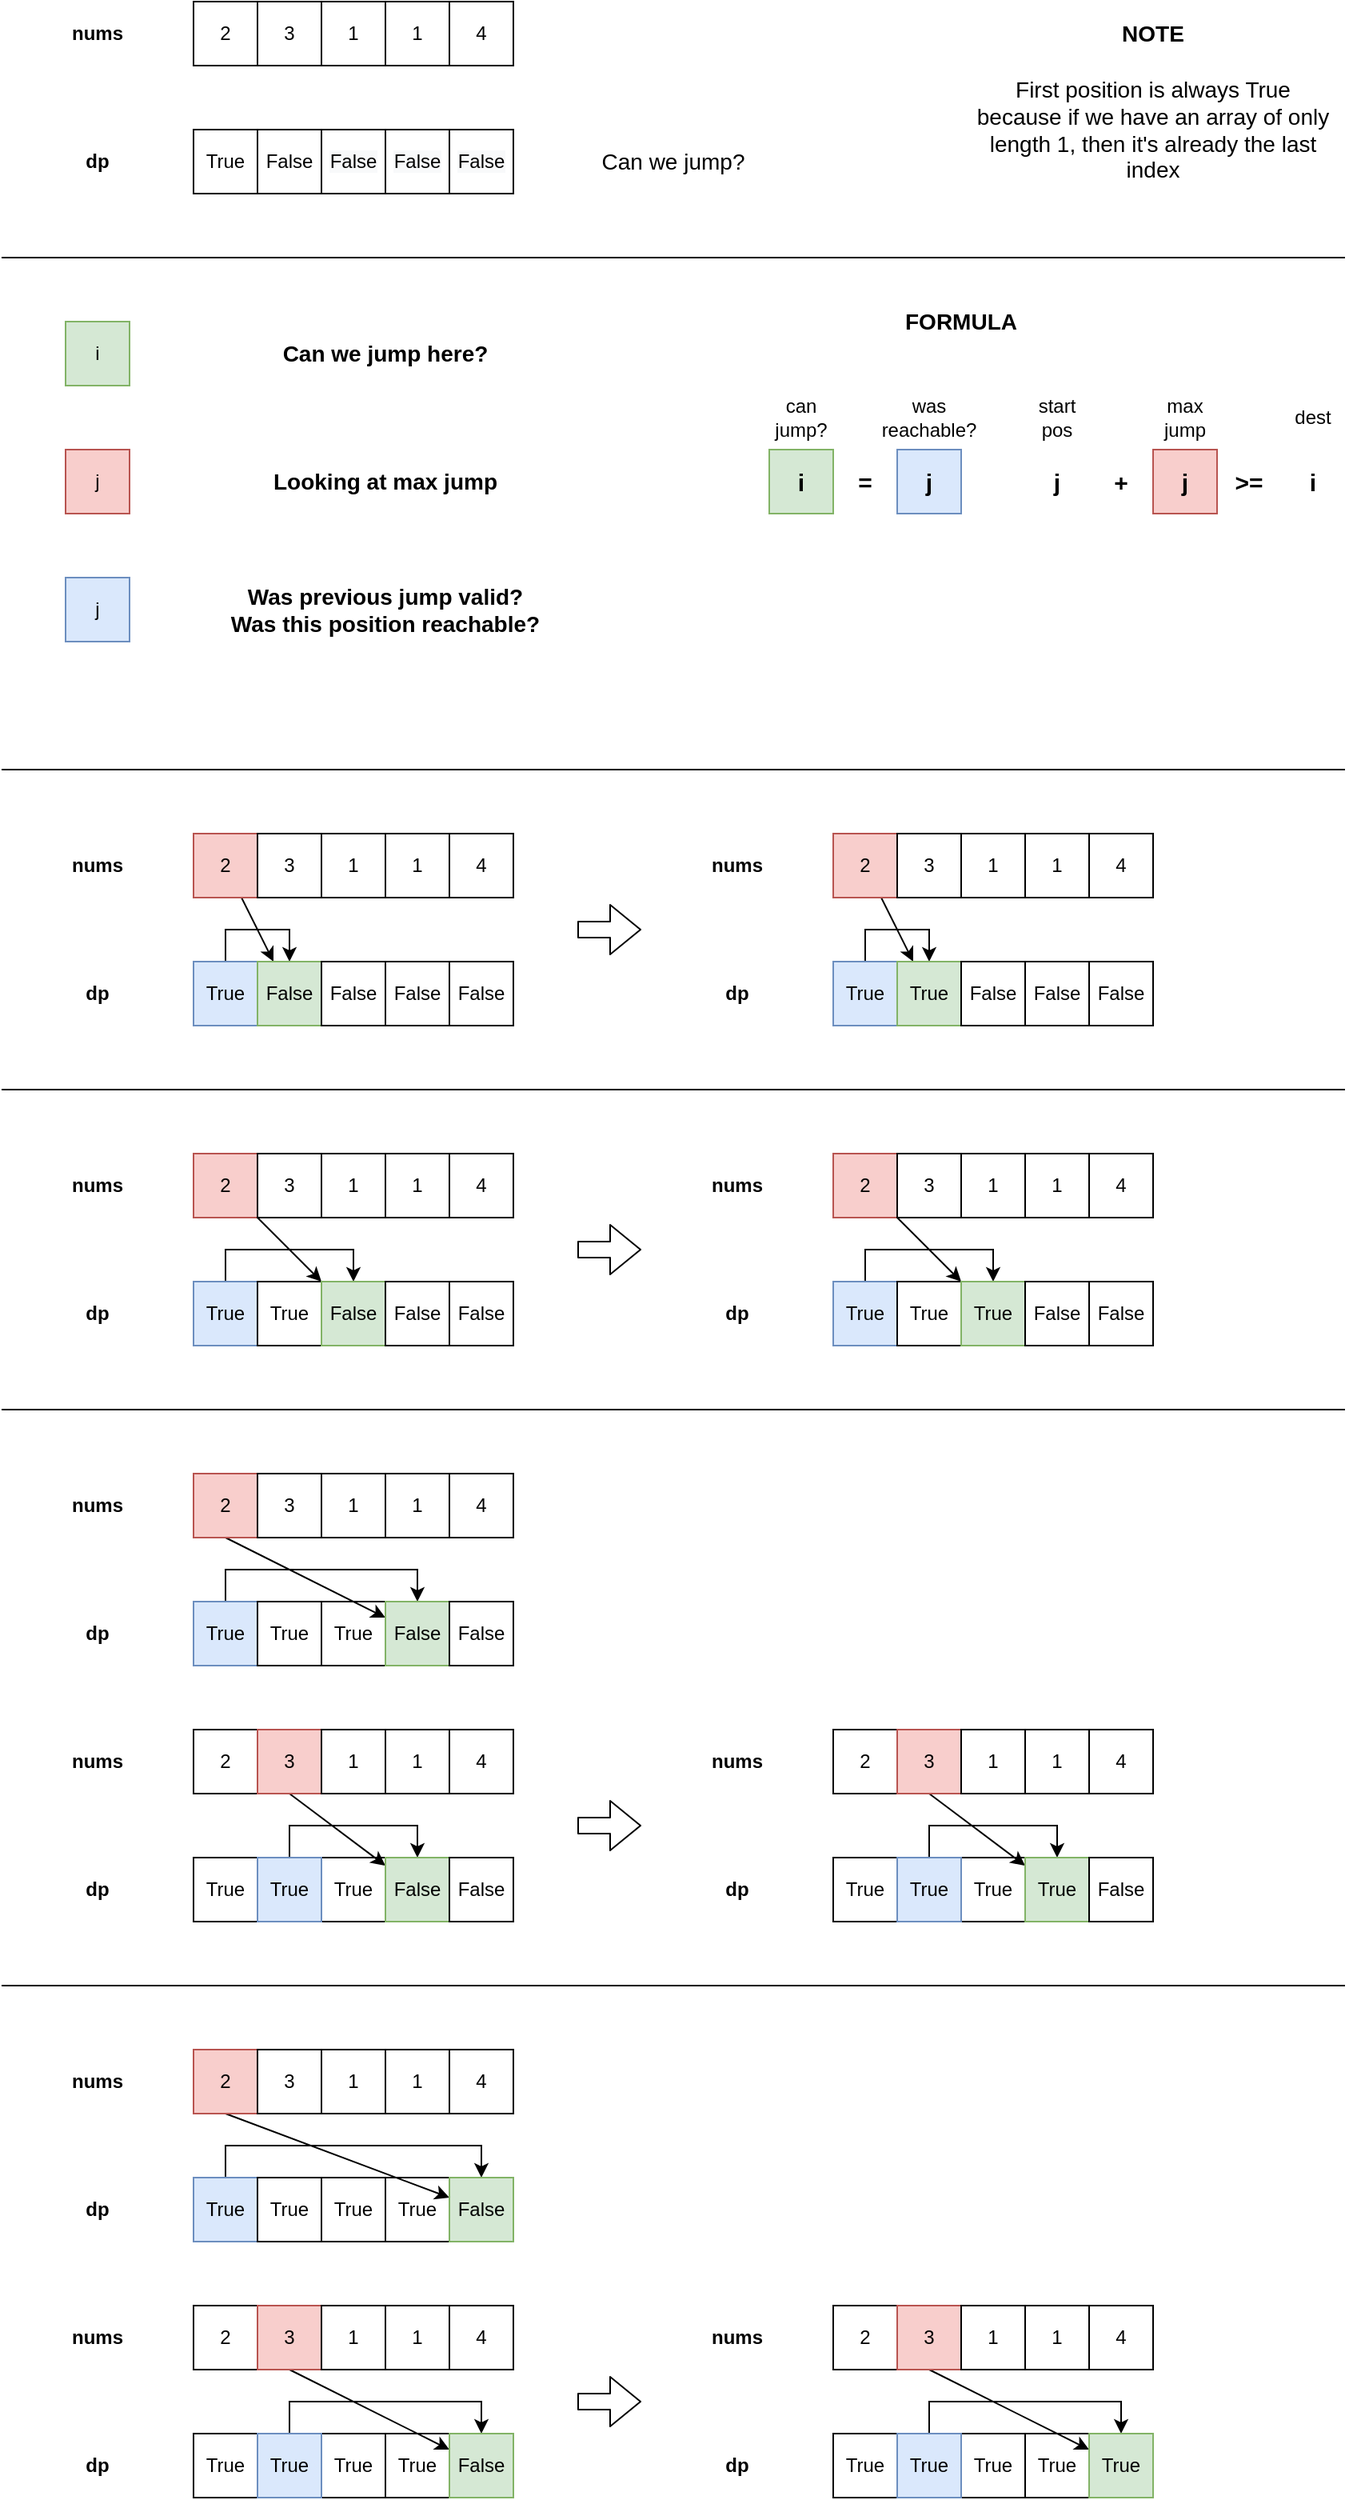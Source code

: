<mxfile version="15.3.0" type="device"><diagram id="KZQVEzHMO0jpDMkzLU8p" name="Page-1"><mxGraphModel dx="1422" dy="805" grid="1" gridSize="10" guides="1" tooltips="1" connect="1" arrows="1" fold="1" page="1" pageScale="1" pageWidth="850" pageHeight="1100" math="0" shadow="0"><root><mxCell id="0"/><mxCell id="1" parent="0"/><mxCell id="sEmjUcZrNXA3cpRAIByS-242" value="True" style="rounded=0;whiteSpace=wrap;html=1;" parent="1" vertex="1"><mxGeometry x="640" y="1560" width="40" height="40" as="geometry"/></mxCell><mxCell id="sEmjUcZrNXA3cpRAIByS-211" value="True" style="rounded=0;whiteSpace=wrap;html=1;" parent="1" vertex="1"><mxGeometry x="240" y="1400" width="40" height="40" as="geometry"/></mxCell><mxCell id="sEmjUcZrNXA3cpRAIByS-124" value="True" style="rounded=0;whiteSpace=wrap;html=1;" parent="1" vertex="1"><mxGeometry x="200" y="1040" width="40" height="40" as="geometry"/></mxCell><mxCell id="sEmjUcZrNXA3cpRAIByS-1" value="2" style="rounded=0;whiteSpace=wrap;html=1;" parent="1" vertex="1"><mxGeometry x="120" y="40" width="40" height="40" as="geometry"/></mxCell><mxCell id="sEmjUcZrNXA3cpRAIByS-2" value="3" style="rounded=0;whiteSpace=wrap;html=1;" parent="1" vertex="1"><mxGeometry x="160" y="40" width="40" height="40" as="geometry"/></mxCell><mxCell id="sEmjUcZrNXA3cpRAIByS-3" value="1" style="rounded=0;whiteSpace=wrap;html=1;" parent="1" vertex="1"><mxGeometry x="200" y="40" width="40" height="40" as="geometry"/></mxCell><mxCell id="sEmjUcZrNXA3cpRAIByS-4" value="1" style="rounded=0;whiteSpace=wrap;html=1;" parent="1" vertex="1"><mxGeometry x="240" y="40" width="40" height="40" as="geometry"/></mxCell><mxCell id="sEmjUcZrNXA3cpRAIByS-5" value="4" style="rounded=0;whiteSpace=wrap;html=1;" parent="1" vertex="1"><mxGeometry x="280" y="40" width="40" height="40" as="geometry"/></mxCell><mxCell id="sEmjUcZrNXA3cpRAIByS-6" value="True" style="rounded=0;whiteSpace=wrap;html=1;" parent="1" vertex="1"><mxGeometry x="120" y="120" width="40" height="40" as="geometry"/></mxCell><mxCell id="sEmjUcZrNXA3cpRAIByS-7" value="False" style="rounded=0;whiteSpace=wrap;html=1;" parent="1" vertex="1"><mxGeometry x="160" y="120" width="40" height="40" as="geometry"/></mxCell><mxCell id="sEmjUcZrNXA3cpRAIByS-8" value="&lt;span style=&quot;color: rgb(0, 0, 0); font-family: helvetica; font-size: 12px; font-style: normal; font-weight: 400; letter-spacing: normal; text-align: center; text-indent: 0px; text-transform: none; word-spacing: 0px; background-color: rgb(248, 249, 250); display: inline; float: none;&quot;&gt;False&lt;/span&gt;" style="rounded=0;whiteSpace=wrap;html=1;" parent="1" vertex="1"><mxGeometry x="200" y="120" width="40" height="40" as="geometry"/></mxCell><mxCell id="sEmjUcZrNXA3cpRAIByS-9" value="&lt;span style=&quot;color: rgb(0, 0, 0); font-family: helvetica; font-size: 12px; font-style: normal; font-weight: 400; letter-spacing: normal; text-align: center; text-indent: 0px; text-transform: none; word-spacing: 0px; background-color: rgb(248, 249, 250); display: inline; float: none;&quot;&gt;False&lt;/span&gt;" style="rounded=0;whiteSpace=wrap;html=1;" parent="1" vertex="1"><mxGeometry x="240" y="120" width="40" height="40" as="geometry"/></mxCell><mxCell id="sEmjUcZrNXA3cpRAIByS-10" value="&lt;span style=&quot;color: rgb(0, 0, 0); font-family: helvetica; font-size: 12px; font-style: normal; font-weight: 400; letter-spacing: normal; text-align: center; text-indent: 0px; text-transform: none; word-spacing: 0px; background-color: rgb(248, 249, 250); display: inline; float: none;&quot;&gt;False&lt;/span&gt;" style="rounded=0;whiteSpace=wrap;html=1;" parent="1" vertex="1"><mxGeometry x="280" y="120" width="40" height="40" as="geometry"/></mxCell><mxCell id="sEmjUcZrNXA3cpRAIByS-11" value="nums" style="text;html=1;strokeColor=none;fillColor=none;align=center;verticalAlign=middle;whiteSpace=wrap;rounded=0;fontStyle=1" parent="1" vertex="1"><mxGeometry x="40" y="40" width="40" height="40" as="geometry"/></mxCell><mxCell id="sEmjUcZrNXA3cpRAIByS-12" value="dp" style="text;html=1;strokeColor=none;fillColor=none;align=center;verticalAlign=middle;whiteSpace=wrap;rounded=0;fontStyle=1" parent="1" vertex="1"><mxGeometry x="40" y="120" width="40" height="40" as="geometry"/></mxCell><mxCell id="sEmjUcZrNXA3cpRAIByS-19" value="" style="endArrow=none;html=1;" parent="1" edge="1"><mxGeometry width="50" height="50" relative="1" as="geometry"><mxPoint y="200" as="sourcePoint"/><mxPoint x="840" y="200" as="targetPoint"/></mxGeometry></mxCell><mxCell id="sEmjUcZrNXA3cpRAIByS-142" style="rounded=0;orthogonalLoop=1;jettySize=auto;html=1;fontSize=15;" parent="1" source="sEmjUcZrNXA3cpRAIByS-20" target="sEmjUcZrNXA3cpRAIByS-26" edge="1"><mxGeometry relative="1" as="geometry"><mxPoint x="220" y="620" as="targetPoint"/></mxGeometry></mxCell><mxCell id="sEmjUcZrNXA3cpRAIByS-20" value="2" style="rounded=0;whiteSpace=wrap;html=1;fillColor=#f8cecc;strokeColor=#b85450;" parent="1" vertex="1"><mxGeometry x="120" y="560" width="40" height="40" as="geometry"/></mxCell><mxCell id="sEmjUcZrNXA3cpRAIByS-21" value="3" style="rounded=0;whiteSpace=wrap;html=1;" parent="1" vertex="1"><mxGeometry x="160" y="560" width="40" height="40" as="geometry"/></mxCell><mxCell id="sEmjUcZrNXA3cpRAIByS-22" value="1" style="rounded=0;whiteSpace=wrap;html=1;" parent="1" vertex="1"><mxGeometry x="200" y="560" width="40" height="40" as="geometry"/></mxCell><mxCell id="sEmjUcZrNXA3cpRAIByS-23" value="1" style="rounded=0;whiteSpace=wrap;html=1;" parent="1" vertex="1"><mxGeometry x="240" y="560" width="40" height="40" as="geometry"/></mxCell><mxCell id="sEmjUcZrNXA3cpRAIByS-24" value="4" style="rounded=0;whiteSpace=wrap;html=1;" parent="1" vertex="1"><mxGeometry x="280" y="560" width="40" height="40" as="geometry"/></mxCell><mxCell id="sEmjUcZrNXA3cpRAIByS-146" style="edgeStyle=orthogonalEdgeStyle;rounded=0;orthogonalLoop=1;jettySize=auto;html=1;fontSize=15;" parent="1" source="sEmjUcZrNXA3cpRAIByS-25" target="sEmjUcZrNXA3cpRAIByS-26" edge="1"><mxGeometry relative="1" as="geometry"/></mxCell><mxCell id="sEmjUcZrNXA3cpRAIByS-25" value="True" style="rounded=0;whiteSpace=wrap;html=1;fillColor=#dae8fc;strokeColor=#6c8ebf;" parent="1" vertex="1"><mxGeometry x="120" y="640" width="40" height="40" as="geometry"/></mxCell><mxCell id="sEmjUcZrNXA3cpRAIByS-26" value="False" style="rounded=0;whiteSpace=wrap;html=1;fillColor=#d5e8d4;strokeColor=#82b366;" parent="1" vertex="1"><mxGeometry x="160" y="640" width="40" height="40" as="geometry"/></mxCell><mxCell id="sEmjUcZrNXA3cpRAIByS-30" value="nums" style="text;html=1;strokeColor=none;fillColor=none;align=center;verticalAlign=middle;whiteSpace=wrap;rounded=0;fontStyle=1" parent="1" vertex="1"><mxGeometry x="40" y="560" width="40" height="40" as="geometry"/></mxCell><mxCell id="sEmjUcZrNXA3cpRAIByS-31" value="dp" style="text;html=1;strokeColor=none;fillColor=none;align=center;verticalAlign=middle;whiteSpace=wrap;rounded=0;fontStyle=1" parent="1" vertex="1"><mxGeometry x="40" y="640" width="40" height="40" as="geometry"/></mxCell><mxCell id="sEmjUcZrNXA3cpRAIByS-32" value="i" style="rounded=0;whiteSpace=wrap;html=1;fillColor=#d5e8d4;strokeColor=#82b366;" parent="1" vertex="1"><mxGeometry x="40" y="240" width="40" height="40" as="geometry"/></mxCell><mxCell id="sEmjUcZrNXA3cpRAIByS-33" value="j" style="rounded=0;whiteSpace=wrap;html=1;fillColor=#f8cecc;strokeColor=#b85450;" parent="1" vertex="1"><mxGeometry x="40" y="320" width="40" height="40" as="geometry"/></mxCell><mxCell id="sEmjUcZrNXA3cpRAIByS-34" value="Can we jump here?" style="text;html=1;strokeColor=none;fillColor=none;align=center;verticalAlign=middle;whiteSpace=wrap;rounded=0;fontSize=14;fontStyle=1" parent="1" vertex="1"><mxGeometry x="120" y="240" width="240" height="40" as="geometry"/></mxCell><mxCell id="sEmjUcZrNXA3cpRAIByS-35" value="Looking at max jump" style="text;html=1;strokeColor=none;fillColor=none;align=center;verticalAlign=middle;whiteSpace=wrap;rounded=0;fontSize=14;fontStyle=1" parent="1" vertex="1"><mxGeometry x="120" y="320" width="240" height="40" as="geometry"/></mxCell><mxCell id="sEmjUcZrNXA3cpRAIByS-36" value="" style="endArrow=none;html=1;" parent="1" edge="1"><mxGeometry width="50" height="50" relative="1" as="geometry"><mxPoint y="520" as="sourcePoint"/><mxPoint x="840" y="520" as="targetPoint"/></mxGeometry></mxCell><mxCell id="sEmjUcZrNXA3cpRAIByS-38" value="NOTE" style="text;html=1;strokeColor=none;fillColor=none;align=center;verticalAlign=middle;whiteSpace=wrap;rounded=0;fontSize=14;fontStyle=1" parent="1" vertex="1"><mxGeometry x="600" y="40" width="240" height="40" as="geometry"/></mxCell><mxCell id="sEmjUcZrNXA3cpRAIByS-39" value="First position is always True&lt;br&gt;because if we have an array of only length 1, then it's already the last index" style="text;html=1;strokeColor=none;fillColor=none;align=center;verticalAlign=top;whiteSpace=wrap;rounded=0;fontSize=14;fontStyle=0" parent="1" vertex="1"><mxGeometry x="600" y="80" width="240" height="80" as="geometry"/></mxCell><mxCell id="sEmjUcZrNXA3cpRAIByS-40" value="Can we jump?" style="text;html=1;strokeColor=none;fillColor=none;align=center;verticalAlign=middle;whiteSpace=wrap;rounded=0;fontSize=14;" parent="1" vertex="1"><mxGeometry x="360" y="120" width="120" height="40" as="geometry"/></mxCell><mxCell id="sEmjUcZrNXA3cpRAIByS-41" value="FORMULA" style="text;html=1;strokeColor=none;fillColor=none;align=center;verticalAlign=middle;whiteSpace=wrap;rounded=0;fontSize=14;fontStyle=1" parent="1" vertex="1"><mxGeometry x="480" y="220" width="240" height="40" as="geometry"/></mxCell><mxCell id="sEmjUcZrNXA3cpRAIByS-42" value="i" style="rounded=0;whiteSpace=wrap;html=1;fillColor=#d5e8d4;strokeColor=#82b366;fontSize=15;fontStyle=1" parent="1" vertex="1"><mxGeometry x="480" y="320" width="40" height="40" as="geometry"/></mxCell><mxCell id="sEmjUcZrNXA3cpRAIByS-43" value="=" style="text;html=1;strokeColor=none;fillColor=none;align=center;verticalAlign=middle;whiteSpace=wrap;rounded=0;fontStyle=1;fontSize=15;" parent="1" vertex="1"><mxGeometry x="520" y="320" width="40" height="40" as="geometry"/></mxCell><mxCell id="sEmjUcZrNXA3cpRAIByS-44" value="start&lt;br&gt;pos" style="text;html=1;strokeColor=none;fillColor=none;align=center;verticalAlign=middle;whiteSpace=wrap;rounded=0;fontStyle=0" parent="1" vertex="1"><mxGeometry x="640" y="280" width="40" height="40" as="geometry"/></mxCell><mxCell id="sEmjUcZrNXA3cpRAIByS-45" value="j" style="rounded=0;whiteSpace=wrap;html=1;fillColor=#f8cecc;strokeColor=#b85450;fontSize=15;fontStyle=1" parent="1" vertex="1"><mxGeometry x="720" y="320" width="40" height="40" as="geometry"/></mxCell><mxCell id="sEmjUcZrNXA3cpRAIByS-46" value="j" style="text;html=1;strokeColor=none;fillColor=none;align=center;verticalAlign=middle;whiteSpace=wrap;rounded=0;fontStyle=1;fontSize=15;" parent="1" vertex="1"><mxGeometry x="640" y="320" width="40" height="40" as="geometry"/></mxCell><mxCell id="sEmjUcZrNXA3cpRAIByS-47" value="+" style="text;html=1;strokeColor=none;fillColor=none;align=center;verticalAlign=middle;whiteSpace=wrap;rounded=0;fontStyle=1;fontSize=15;" parent="1" vertex="1"><mxGeometry x="680" y="320" width="40" height="40" as="geometry"/></mxCell><mxCell id="sEmjUcZrNXA3cpRAIByS-48" value="&amp;gt;=" style="text;html=1;strokeColor=none;fillColor=none;align=center;verticalAlign=middle;whiteSpace=wrap;rounded=0;fontStyle=1;fontSize=15;" parent="1" vertex="1"><mxGeometry x="760" y="320" width="40" height="40" as="geometry"/></mxCell><mxCell id="sEmjUcZrNXA3cpRAIByS-49" value="i" style="text;html=1;strokeColor=none;fillColor=none;align=center;verticalAlign=middle;whiteSpace=wrap;rounded=0;fontStyle=1;fontSize=15;" parent="1" vertex="1"><mxGeometry x="800" y="320" width="40" height="40" as="geometry"/></mxCell><mxCell id="sEmjUcZrNXA3cpRAIByS-50" value="max&lt;br&gt;jump" style="text;html=1;strokeColor=none;fillColor=none;align=center;verticalAlign=middle;whiteSpace=wrap;rounded=0;fontStyle=0" parent="1" vertex="1"><mxGeometry x="720" y="280" width="40" height="40" as="geometry"/></mxCell><mxCell id="sEmjUcZrNXA3cpRAIByS-51" value="dest" style="text;html=1;strokeColor=none;fillColor=none;align=center;verticalAlign=middle;whiteSpace=wrap;rounded=0;fontStyle=0" parent="1" vertex="1"><mxGeometry x="800" y="280" width="40" height="40" as="geometry"/></mxCell><mxCell id="sEmjUcZrNXA3cpRAIByS-52" value="can&lt;br&gt;jump?" style="text;html=1;strokeColor=none;fillColor=none;align=center;verticalAlign=middle;whiteSpace=wrap;rounded=0;fontStyle=0" parent="1" vertex="1"><mxGeometry x="480" y="280" width="40" height="40" as="geometry"/></mxCell><mxCell id="sEmjUcZrNXA3cpRAIByS-143" style="edgeStyle=none;rounded=0;orthogonalLoop=1;jettySize=auto;html=1;fontSize=15;" parent="1" source="sEmjUcZrNXA3cpRAIByS-53" target="sEmjUcZrNXA3cpRAIByS-59" edge="1"><mxGeometry relative="1" as="geometry"/></mxCell><mxCell id="sEmjUcZrNXA3cpRAIByS-53" value="2" style="rounded=0;whiteSpace=wrap;html=1;fillColor=#f8cecc;strokeColor=#b85450;" parent="1" vertex="1"><mxGeometry x="520" y="560" width="40" height="40" as="geometry"/></mxCell><mxCell id="sEmjUcZrNXA3cpRAIByS-54" value="3" style="rounded=0;whiteSpace=wrap;html=1;" parent="1" vertex="1"><mxGeometry x="560" y="560" width="40" height="40" as="geometry"/></mxCell><mxCell id="sEmjUcZrNXA3cpRAIByS-55" value="1" style="rounded=0;whiteSpace=wrap;html=1;" parent="1" vertex="1"><mxGeometry x="600" y="560" width="40" height="40" as="geometry"/></mxCell><mxCell id="sEmjUcZrNXA3cpRAIByS-56" value="1" style="rounded=0;whiteSpace=wrap;html=1;" parent="1" vertex="1"><mxGeometry x="640" y="560" width="40" height="40" as="geometry"/></mxCell><mxCell id="sEmjUcZrNXA3cpRAIByS-57" value="4" style="rounded=0;whiteSpace=wrap;html=1;" parent="1" vertex="1"><mxGeometry x="680" y="560" width="40" height="40" as="geometry"/></mxCell><mxCell id="sEmjUcZrNXA3cpRAIByS-147" style="edgeStyle=orthogonalEdgeStyle;rounded=0;orthogonalLoop=1;jettySize=auto;html=1;fontSize=15;" parent="1" source="sEmjUcZrNXA3cpRAIByS-58" target="sEmjUcZrNXA3cpRAIByS-59" edge="1"><mxGeometry relative="1" as="geometry"/></mxCell><mxCell id="sEmjUcZrNXA3cpRAIByS-58" value="True" style="rounded=0;whiteSpace=wrap;html=1;fillColor=#dae8fc;strokeColor=#6c8ebf;" parent="1" vertex="1"><mxGeometry x="520" y="640" width="40" height="40" as="geometry"/></mxCell><mxCell id="sEmjUcZrNXA3cpRAIByS-59" value="True" style="rounded=0;whiteSpace=wrap;html=1;fillColor=#d5e8d4;strokeColor=#82b366;" parent="1" vertex="1"><mxGeometry x="560" y="640" width="40" height="40" as="geometry"/></mxCell><mxCell id="sEmjUcZrNXA3cpRAIByS-63" value="nums" style="text;html=1;strokeColor=none;fillColor=none;align=center;verticalAlign=middle;whiteSpace=wrap;rounded=0;fontStyle=1" parent="1" vertex="1"><mxGeometry x="440" y="560" width="40" height="40" as="geometry"/></mxCell><mxCell id="sEmjUcZrNXA3cpRAIByS-64" value="dp" style="text;html=1;strokeColor=none;fillColor=none;align=center;verticalAlign=middle;whiteSpace=wrap;rounded=0;fontStyle=1" parent="1" vertex="1"><mxGeometry x="440" y="640" width="40" height="40" as="geometry"/></mxCell><mxCell id="sEmjUcZrNXA3cpRAIByS-65" value="" style="shape=flexArrow;endArrow=classic;html=1;fontSize=15;" parent="1" edge="1"><mxGeometry width="50" height="50" relative="1" as="geometry"><mxPoint x="360" y="620" as="sourcePoint"/><mxPoint x="400" y="620" as="targetPoint"/></mxGeometry></mxCell><mxCell id="sEmjUcZrNXA3cpRAIByS-144" style="edgeStyle=none;rounded=0;orthogonalLoop=1;jettySize=auto;html=1;fontSize=15;" parent="1" source="sEmjUcZrNXA3cpRAIByS-66" target="sEmjUcZrNXA3cpRAIByS-79" edge="1"><mxGeometry relative="1" as="geometry"/></mxCell><mxCell id="sEmjUcZrNXA3cpRAIByS-66" value="2" style="rounded=0;whiteSpace=wrap;html=1;fillColor=#f8cecc;strokeColor=#b85450;" parent="1" vertex="1"><mxGeometry x="120" y="760" width="40" height="40" as="geometry"/></mxCell><mxCell id="sEmjUcZrNXA3cpRAIByS-67" value="3" style="rounded=0;whiteSpace=wrap;html=1;" parent="1" vertex="1"><mxGeometry x="160" y="760" width="40" height="40" as="geometry"/></mxCell><mxCell id="sEmjUcZrNXA3cpRAIByS-68" value="1" style="rounded=0;whiteSpace=wrap;html=1;" parent="1" vertex="1"><mxGeometry x="200" y="760" width="40" height="40" as="geometry"/></mxCell><mxCell id="sEmjUcZrNXA3cpRAIByS-69" value="1" style="rounded=0;whiteSpace=wrap;html=1;" parent="1" vertex="1"><mxGeometry x="240" y="760" width="40" height="40" as="geometry"/></mxCell><mxCell id="sEmjUcZrNXA3cpRAIByS-70" value="4" style="rounded=0;whiteSpace=wrap;html=1;" parent="1" vertex="1"><mxGeometry x="280" y="760" width="40" height="40" as="geometry"/></mxCell><mxCell id="sEmjUcZrNXA3cpRAIByS-148" style="edgeStyle=orthogonalEdgeStyle;rounded=0;orthogonalLoop=1;jettySize=auto;html=1;fontSize=15;" parent="1" source="sEmjUcZrNXA3cpRAIByS-71" target="sEmjUcZrNXA3cpRAIByS-79" edge="1"><mxGeometry relative="1" as="geometry"><Array as="points"><mxPoint x="140" y="820"/><mxPoint x="220" y="820"/></Array></mxGeometry></mxCell><mxCell id="sEmjUcZrNXA3cpRAIByS-71" value="True" style="rounded=0;whiteSpace=wrap;html=1;fillColor=#dae8fc;strokeColor=#6c8ebf;" parent="1" vertex="1"><mxGeometry x="120" y="840" width="40" height="40" as="geometry"/></mxCell><mxCell id="sEmjUcZrNXA3cpRAIByS-72" value="True" style="rounded=0;whiteSpace=wrap;html=1;" parent="1" vertex="1"><mxGeometry x="160" y="840" width="40" height="40" as="geometry"/></mxCell><mxCell id="sEmjUcZrNXA3cpRAIByS-76" value="nums" style="text;html=1;strokeColor=none;fillColor=none;align=center;verticalAlign=middle;whiteSpace=wrap;rounded=0;fontStyle=1" parent="1" vertex="1"><mxGeometry x="40" y="760" width="40" height="40" as="geometry"/></mxCell><mxCell id="sEmjUcZrNXA3cpRAIByS-77" value="dp" style="text;html=1;strokeColor=none;fillColor=none;align=center;verticalAlign=middle;whiteSpace=wrap;rounded=0;fontStyle=1" parent="1" vertex="1"><mxGeometry x="40" y="840" width="40" height="40" as="geometry"/></mxCell><mxCell id="sEmjUcZrNXA3cpRAIByS-79" value="False" style="rounded=0;whiteSpace=wrap;html=1;fillColor=#d5e8d4;strokeColor=#82b366;" parent="1" vertex="1"><mxGeometry x="200" y="840" width="40" height="40" as="geometry"/></mxCell><mxCell id="sEmjUcZrNXA3cpRAIByS-80" value="False" style="rounded=0;whiteSpace=wrap;html=1;" parent="1" vertex="1"><mxGeometry x="240" y="840" width="40" height="40" as="geometry"/></mxCell><mxCell id="sEmjUcZrNXA3cpRAIByS-81" value="False" style="rounded=0;whiteSpace=wrap;html=1;" parent="1" vertex="1"><mxGeometry x="280" y="840" width="40" height="40" as="geometry"/></mxCell><mxCell id="sEmjUcZrNXA3cpRAIByS-82" value="False" style="rounded=0;whiteSpace=wrap;html=1;" parent="1" vertex="1"><mxGeometry x="600" y="640" width="40" height="40" as="geometry"/></mxCell><mxCell id="sEmjUcZrNXA3cpRAIByS-83" value="False" style="rounded=0;whiteSpace=wrap;html=1;" parent="1" vertex="1"><mxGeometry x="640" y="640" width="40" height="40" as="geometry"/></mxCell><mxCell id="sEmjUcZrNXA3cpRAIByS-84" value="False" style="rounded=0;whiteSpace=wrap;html=1;" parent="1" vertex="1"><mxGeometry x="680" y="640" width="40" height="40" as="geometry"/></mxCell><mxCell id="sEmjUcZrNXA3cpRAIByS-85" value="False" style="rounded=0;whiteSpace=wrap;html=1;" parent="1" vertex="1"><mxGeometry x="200" y="640" width="40" height="40" as="geometry"/></mxCell><mxCell id="sEmjUcZrNXA3cpRAIByS-86" value="False" style="rounded=0;whiteSpace=wrap;html=1;" parent="1" vertex="1"><mxGeometry x="240" y="640" width="40" height="40" as="geometry"/></mxCell><mxCell id="sEmjUcZrNXA3cpRAIByS-87" value="False" style="rounded=0;whiteSpace=wrap;html=1;" parent="1" vertex="1"><mxGeometry x="280" y="640" width="40" height="40" as="geometry"/></mxCell><mxCell id="sEmjUcZrNXA3cpRAIByS-88" value="j" style="rounded=0;whiteSpace=wrap;html=1;fillColor=#dae8fc;strokeColor=#6c8ebf;" parent="1" vertex="1"><mxGeometry x="40" y="400" width="40" height="40" as="geometry"/></mxCell><mxCell id="sEmjUcZrNXA3cpRAIByS-89" value="Was previous jump valid?&lt;br&gt;Was this position reachable?" style="text;html=1;strokeColor=none;fillColor=none;align=center;verticalAlign=middle;whiteSpace=wrap;rounded=0;fontSize=14;fontStyle=1" parent="1" vertex="1"><mxGeometry x="120" y="400" width="240" height="40" as="geometry"/></mxCell><mxCell id="sEmjUcZrNXA3cpRAIByS-99" value="j" style="rounded=0;whiteSpace=wrap;html=1;fillColor=#dae8fc;strokeColor=#6c8ebf;fontStyle=1;fontSize=15;" parent="1" vertex="1"><mxGeometry x="560" y="320" width="40" height="40" as="geometry"/></mxCell><mxCell id="sEmjUcZrNXA3cpRAIByS-100" value="" style="shape=flexArrow;endArrow=classic;html=1;fontSize=15;" parent="1" edge="1"><mxGeometry width="50" height="50" relative="1" as="geometry"><mxPoint x="360" y="820" as="sourcePoint"/><mxPoint x="400" y="820" as="targetPoint"/></mxGeometry></mxCell><mxCell id="sEmjUcZrNXA3cpRAIByS-145" style="edgeStyle=none;rounded=0;orthogonalLoop=1;jettySize=auto;html=1;fontSize=15;" parent="1" source="sEmjUcZrNXA3cpRAIByS-101" target="sEmjUcZrNXA3cpRAIByS-110" edge="1"><mxGeometry relative="1" as="geometry"/></mxCell><mxCell id="sEmjUcZrNXA3cpRAIByS-101" value="2" style="rounded=0;whiteSpace=wrap;html=1;fillColor=#f8cecc;strokeColor=#b85450;" parent="1" vertex="1"><mxGeometry x="520" y="760" width="40" height="40" as="geometry"/></mxCell><mxCell id="sEmjUcZrNXA3cpRAIByS-102" value="3" style="rounded=0;whiteSpace=wrap;html=1;" parent="1" vertex="1"><mxGeometry x="560" y="760" width="40" height="40" as="geometry"/></mxCell><mxCell id="sEmjUcZrNXA3cpRAIByS-103" value="1" style="rounded=0;whiteSpace=wrap;html=1;" parent="1" vertex="1"><mxGeometry x="600" y="760" width="40" height="40" as="geometry"/></mxCell><mxCell id="sEmjUcZrNXA3cpRAIByS-104" value="1" style="rounded=0;whiteSpace=wrap;html=1;" parent="1" vertex="1"><mxGeometry x="640" y="760" width="40" height="40" as="geometry"/></mxCell><mxCell id="sEmjUcZrNXA3cpRAIByS-105" value="4" style="rounded=0;whiteSpace=wrap;html=1;" parent="1" vertex="1"><mxGeometry x="680" y="760" width="40" height="40" as="geometry"/></mxCell><mxCell id="sEmjUcZrNXA3cpRAIByS-149" style="edgeStyle=orthogonalEdgeStyle;rounded=0;orthogonalLoop=1;jettySize=auto;html=1;fontSize=15;" parent="1" source="sEmjUcZrNXA3cpRAIByS-106" target="sEmjUcZrNXA3cpRAIByS-110" edge="1"><mxGeometry relative="1" as="geometry"><Array as="points"><mxPoint x="540" y="820"/><mxPoint x="620" y="820"/></Array></mxGeometry></mxCell><mxCell id="sEmjUcZrNXA3cpRAIByS-106" value="True" style="rounded=0;whiteSpace=wrap;html=1;fillColor=#dae8fc;strokeColor=#6c8ebf;" parent="1" vertex="1"><mxGeometry x="520" y="840" width="40" height="40" as="geometry"/></mxCell><mxCell id="sEmjUcZrNXA3cpRAIByS-107" value="True" style="rounded=0;whiteSpace=wrap;html=1;" parent="1" vertex="1"><mxGeometry x="560" y="840" width="40" height="40" as="geometry"/></mxCell><mxCell id="sEmjUcZrNXA3cpRAIByS-108" value="nums" style="text;html=1;strokeColor=none;fillColor=none;align=center;verticalAlign=middle;whiteSpace=wrap;rounded=0;fontStyle=1" parent="1" vertex="1"><mxGeometry x="440" y="760" width="40" height="40" as="geometry"/></mxCell><mxCell id="sEmjUcZrNXA3cpRAIByS-109" value="dp" style="text;html=1;strokeColor=none;fillColor=none;align=center;verticalAlign=middle;whiteSpace=wrap;rounded=0;fontStyle=1" parent="1" vertex="1"><mxGeometry x="440" y="840" width="40" height="40" as="geometry"/></mxCell><mxCell id="sEmjUcZrNXA3cpRAIByS-110" value="True" style="rounded=0;whiteSpace=wrap;html=1;fillColor=#d5e8d4;strokeColor=#82b366;" parent="1" vertex="1"><mxGeometry x="600" y="840" width="40" height="40" as="geometry"/></mxCell><mxCell id="sEmjUcZrNXA3cpRAIByS-111" value="False" style="rounded=0;whiteSpace=wrap;html=1;" parent="1" vertex="1"><mxGeometry x="640" y="840" width="40" height="40" as="geometry"/></mxCell><mxCell id="sEmjUcZrNXA3cpRAIByS-112" value="False" style="rounded=0;whiteSpace=wrap;html=1;" parent="1" vertex="1"><mxGeometry x="680" y="840" width="40" height="40" as="geometry"/></mxCell><mxCell id="sEmjUcZrNXA3cpRAIByS-114" value="" style="endArrow=none;html=1;" parent="1" edge="1"><mxGeometry width="50" height="50" relative="1" as="geometry"><mxPoint y="720" as="sourcePoint"/><mxPoint x="840" y="720" as="targetPoint"/></mxGeometry></mxCell><mxCell id="sEmjUcZrNXA3cpRAIByS-152" style="rounded=0;orthogonalLoop=1;jettySize=auto;html=1;fontSize=15;exitX=0.5;exitY=1;exitDx=0;exitDy=0;" parent="1" source="sEmjUcZrNXA3cpRAIByS-115" target="sEmjUcZrNXA3cpRAIByS-125" edge="1"><mxGeometry relative="1" as="geometry"/></mxCell><mxCell id="sEmjUcZrNXA3cpRAIByS-115" value="2" style="rounded=0;whiteSpace=wrap;html=1;fillColor=#f8cecc;strokeColor=#b85450;" parent="1" vertex="1"><mxGeometry x="120" y="960" width="40" height="40" as="geometry"/></mxCell><mxCell id="sEmjUcZrNXA3cpRAIByS-116" value="3" style="rounded=0;whiteSpace=wrap;html=1;" parent="1" vertex="1"><mxGeometry x="160" y="960" width="40" height="40" as="geometry"/></mxCell><mxCell id="sEmjUcZrNXA3cpRAIByS-117" value="1" style="rounded=0;whiteSpace=wrap;html=1;" parent="1" vertex="1"><mxGeometry x="200" y="960" width="40" height="40" as="geometry"/></mxCell><mxCell id="sEmjUcZrNXA3cpRAIByS-118" value="1" style="rounded=0;whiteSpace=wrap;html=1;" parent="1" vertex="1"><mxGeometry x="240" y="960" width="40" height="40" as="geometry"/></mxCell><mxCell id="sEmjUcZrNXA3cpRAIByS-119" value="4" style="rounded=0;whiteSpace=wrap;html=1;" parent="1" vertex="1"><mxGeometry x="280" y="960" width="40" height="40" as="geometry"/></mxCell><mxCell id="sEmjUcZrNXA3cpRAIByS-151" style="edgeStyle=orthogonalEdgeStyle;rounded=0;orthogonalLoop=1;jettySize=auto;html=1;fontSize=15;" parent="1" source="sEmjUcZrNXA3cpRAIByS-120" target="sEmjUcZrNXA3cpRAIByS-125" edge="1"><mxGeometry relative="1" as="geometry"><Array as="points"><mxPoint x="140" y="1020"/><mxPoint x="260" y="1020"/></Array></mxGeometry></mxCell><mxCell id="sEmjUcZrNXA3cpRAIByS-120" value="True" style="rounded=0;whiteSpace=wrap;html=1;fillColor=#dae8fc;strokeColor=#6c8ebf;" parent="1" vertex="1"><mxGeometry x="120" y="1040" width="40" height="40" as="geometry"/></mxCell><mxCell id="sEmjUcZrNXA3cpRAIByS-121" value="True" style="rounded=0;whiteSpace=wrap;html=1;" parent="1" vertex="1"><mxGeometry x="160" y="1040" width="40" height="40" as="geometry"/></mxCell><mxCell id="sEmjUcZrNXA3cpRAIByS-122" value="nums" style="text;html=1;strokeColor=none;fillColor=none;align=center;verticalAlign=middle;whiteSpace=wrap;rounded=0;fontStyle=1" parent="1" vertex="1"><mxGeometry x="40" y="960" width="40" height="40" as="geometry"/></mxCell><mxCell id="sEmjUcZrNXA3cpRAIByS-123" value="dp" style="text;html=1;strokeColor=none;fillColor=none;align=center;verticalAlign=middle;whiteSpace=wrap;rounded=0;fontStyle=1" parent="1" vertex="1"><mxGeometry x="40" y="1040" width="40" height="40" as="geometry"/></mxCell><mxCell id="sEmjUcZrNXA3cpRAIByS-125" value="False" style="rounded=0;whiteSpace=wrap;html=1;fillColor=#d5e8d4;strokeColor=#82b366;" parent="1" vertex="1"><mxGeometry x="240" y="1040" width="40" height="40" as="geometry"/></mxCell><mxCell id="sEmjUcZrNXA3cpRAIByS-126" value="False" style="rounded=0;whiteSpace=wrap;html=1;" parent="1" vertex="1"><mxGeometry x="280" y="1040" width="40" height="40" as="geometry"/></mxCell><mxCell id="sEmjUcZrNXA3cpRAIByS-140" value="" style="endArrow=none;html=1;" parent="1" edge="1"><mxGeometry width="50" height="50" relative="1" as="geometry"><mxPoint y="920" as="sourcePoint"/><mxPoint x="840" y="920" as="targetPoint"/></mxGeometry></mxCell><mxCell id="sEmjUcZrNXA3cpRAIByS-153" value="True" style="rounded=0;whiteSpace=wrap;html=1;" parent="1" vertex="1"><mxGeometry x="200" y="1200" width="40" height="40" as="geometry"/></mxCell><mxCell id="sEmjUcZrNXA3cpRAIByS-154" style="rounded=0;orthogonalLoop=1;jettySize=auto;html=1;fontSize=15;exitX=0.5;exitY=1;exitDx=0;exitDy=0;" parent="1" source="sEmjUcZrNXA3cpRAIByS-156" target="sEmjUcZrNXA3cpRAIByS-165" edge="1"><mxGeometry relative="1" as="geometry"/></mxCell><mxCell id="sEmjUcZrNXA3cpRAIByS-155" value="2" style="rounded=0;whiteSpace=wrap;html=1;" parent="1" vertex="1"><mxGeometry x="120" y="1120" width="40" height="40" as="geometry"/></mxCell><mxCell id="sEmjUcZrNXA3cpRAIByS-156" value="3" style="rounded=0;whiteSpace=wrap;html=1;fillColor=#f8cecc;strokeColor=#b85450;" parent="1" vertex="1"><mxGeometry x="160" y="1120" width="40" height="40" as="geometry"/></mxCell><mxCell id="sEmjUcZrNXA3cpRAIByS-157" value="1" style="rounded=0;whiteSpace=wrap;html=1;" parent="1" vertex="1"><mxGeometry x="200" y="1120" width="40" height="40" as="geometry"/></mxCell><mxCell id="sEmjUcZrNXA3cpRAIByS-158" value="1" style="rounded=0;whiteSpace=wrap;html=1;" parent="1" vertex="1"><mxGeometry x="240" y="1120" width="40" height="40" as="geometry"/></mxCell><mxCell id="sEmjUcZrNXA3cpRAIByS-159" value="4" style="rounded=0;whiteSpace=wrap;html=1;" parent="1" vertex="1"><mxGeometry x="280" y="1120" width="40" height="40" as="geometry"/></mxCell><mxCell id="sEmjUcZrNXA3cpRAIByS-161" value="True" style="rounded=0;whiteSpace=wrap;html=1;" parent="1" vertex="1"><mxGeometry x="120" y="1200" width="40" height="40" as="geometry"/></mxCell><mxCell id="sEmjUcZrNXA3cpRAIByS-181" style="edgeStyle=orthogonalEdgeStyle;rounded=0;orthogonalLoop=1;jettySize=auto;html=1;fontSize=15;" parent="1" source="sEmjUcZrNXA3cpRAIByS-162" target="sEmjUcZrNXA3cpRAIByS-165" edge="1"><mxGeometry relative="1" as="geometry"><Array as="points"><mxPoint x="180" y="1180"/><mxPoint x="260" y="1180"/></Array></mxGeometry></mxCell><mxCell id="sEmjUcZrNXA3cpRAIByS-162" value="True" style="rounded=0;whiteSpace=wrap;html=1;fillColor=#dae8fc;strokeColor=#6c8ebf;" parent="1" vertex="1"><mxGeometry x="160" y="1200" width="40" height="40" as="geometry"/></mxCell><mxCell id="sEmjUcZrNXA3cpRAIByS-163" value="nums" style="text;html=1;strokeColor=none;fillColor=none;align=center;verticalAlign=middle;whiteSpace=wrap;rounded=0;fontStyle=1" parent="1" vertex="1"><mxGeometry x="40" y="1120" width="40" height="40" as="geometry"/></mxCell><mxCell id="sEmjUcZrNXA3cpRAIByS-164" value="dp" style="text;html=1;strokeColor=none;fillColor=none;align=center;verticalAlign=middle;whiteSpace=wrap;rounded=0;fontStyle=1" parent="1" vertex="1"><mxGeometry x="40" y="1200" width="40" height="40" as="geometry"/></mxCell><mxCell id="sEmjUcZrNXA3cpRAIByS-165" value="False" style="rounded=0;whiteSpace=wrap;html=1;fillColor=#d5e8d4;strokeColor=#82b366;" parent="1" vertex="1"><mxGeometry x="240" y="1200" width="40" height="40" as="geometry"/></mxCell><mxCell id="sEmjUcZrNXA3cpRAIByS-166" value="False" style="rounded=0;whiteSpace=wrap;html=1;" parent="1" vertex="1"><mxGeometry x="280" y="1200" width="40" height="40" as="geometry"/></mxCell><mxCell id="sEmjUcZrNXA3cpRAIByS-167" value="" style="shape=flexArrow;endArrow=classic;html=1;fontSize=15;" parent="1" edge="1"><mxGeometry width="50" height="50" relative="1" as="geometry"><mxPoint x="360" y="1180" as="sourcePoint"/><mxPoint x="400" y="1180" as="targetPoint"/></mxGeometry></mxCell><mxCell id="sEmjUcZrNXA3cpRAIByS-182" value="True" style="rounded=0;whiteSpace=wrap;html=1;" parent="1" vertex="1"><mxGeometry x="600" y="1200" width="40" height="40" as="geometry"/></mxCell><mxCell id="sEmjUcZrNXA3cpRAIByS-183" style="rounded=0;orthogonalLoop=1;jettySize=auto;html=1;fontSize=15;exitX=0.5;exitY=1;exitDx=0;exitDy=0;" parent="1" source="sEmjUcZrNXA3cpRAIByS-185" target="sEmjUcZrNXA3cpRAIByS-194" edge="1"><mxGeometry relative="1" as="geometry"/></mxCell><mxCell id="sEmjUcZrNXA3cpRAIByS-184" value="2" style="rounded=0;whiteSpace=wrap;html=1;" parent="1" vertex="1"><mxGeometry x="520" y="1120" width="40" height="40" as="geometry"/></mxCell><mxCell id="sEmjUcZrNXA3cpRAIByS-185" value="3" style="rounded=0;whiteSpace=wrap;html=1;fillColor=#f8cecc;strokeColor=#b85450;" parent="1" vertex="1"><mxGeometry x="560" y="1120" width="40" height="40" as="geometry"/></mxCell><mxCell id="sEmjUcZrNXA3cpRAIByS-186" value="1" style="rounded=0;whiteSpace=wrap;html=1;" parent="1" vertex="1"><mxGeometry x="600" y="1120" width="40" height="40" as="geometry"/></mxCell><mxCell id="sEmjUcZrNXA3cpRAIByS-187" value="1" style="rounded=0;whiteSpace=wrap;html=1;" parent="1" vertex="1"><mxGeometry x="640" y="1120" width="40" height="40" as="geometry"/></mxCell><mxCell id="sEmjUcZrNXA3cpRAIByS-188" value="4" style="rounded=0;whiteSpace=wrap;html=1;" parent="1" vertex="1"><mxGeometry x="680" y="1120" width="40" height="40" as="geometry"/></mxCell><mxCell id="sEmjUcZrNXA3cpRAIByS-189" value="True" style="rounded=0;whiteSpace=wrap;html=1;" parent="1" vertex="1"><mxGeometry x="520" y="1200" width="40" height="40" as="geometry"/></mxCell><mxCell id="sEmjUcZrNXA3cpRAIByS-190" style="edgeStyle=orthogonalEdgeStyle;rounded=0;orthogonalLoop=1;jettySize=auto;html=1;fontSize=15;" parent="1" source="sEmjUcZrNXA3cpRAIByS-191" target="sEmjUcZrNXA3cpRAIByS-194" edge="1"><mxGeometry relative="1" as="geometry"><Array as="points"><mxPoint x="580" y="1180"/><mxPoint x="660" y="1180"/></Array></mxGeometry></mxCell><mxCell id="sEmjUcZrNXA3cpRAIByS-191" value="True" style="rounded=0;whiteSpace=wrap;html=1;fillColor=#dae8fc;strokeColor=#6c8ebf;" parent="1" vertex="1"><mxGeometry x="560" y="1200" width="40" height="40" as="geometry"/></mxCell><mxCell id="sEmjUcZrNXA3cpRAIByS-192" value="nums" style="text;html=1;strokeColor=none;fillColor=none;align=center;verticalAlign=middle;whiteSpace=wrap;rounded=0;fontStyle=1" parent="1" vertex="1"><mxGeometry x="440" y="1120" width="40" height="40" as="geometry"/></mxCell><mxCell id="sEmjUcZrNXA3cpRAIByS-193" value="dp" style="text;html=1;strokeColor=none;fillColor=none;align=center;verticalAlign=middle;whiteSpace=wrap;rounded=0;fontStyle=1" parent="1" vertex="1"><mxGeometry x="440" y="1200" width="40" height="40" as="geometry"/></mxCell><mxCell id="sEmjUcZrNXA3cpRAIByS-194" value="True" style="rounded=0;whiteSpace=wrap;html=1;fillColor=#d5e8d4;strokeColor=#82b366;" parent="1" vertex="1"><mxGeometry x="640" y="1200" width="40" height="40" as="geometry"/></mxCell><mxCell id="sEmjUcZrNXA3cpRAIByS-195" value="False" style="rounded=0;whiteSpace=wrap;html=1;" parent="1" vertex="1"><mxGeometry x="680" y="1200" width="40" height="40" as="geometry"/></mxCell><mxCell id="sEmjUcZrNXA3cpRAIByS-197" value="" style="endArrow=none;html=1;" parent="1" edge="1"><mxGeometry width="50" height="50" relative="1" as="geometry"><mxPoint y="1280" as="sourcePoint"/><mxPoint x="840" y="1280" as="targetPoint"/></mxGeometry></mxCell><mxCell id="sEmjUcZrNXA3cpRAIByS-198" value="True" style="rounded=0;whiteSpace=wrap;html=1;" parent="1" vertex="1"><mxGeometry x="200" y="1400" width="40" height="40" as="geometry"/></mxCell><mxCell id="sEmjUcZrNXA3cpRAIByS-199" style="rounded=0;orthogonalLoop=1;jettySize=auto;html=1;fontSize=15;exitX=0.5;exitY=1;exitDx=0;exitDy=0;" parent="1" source="sEmjUcZrNXA3cpRAIByS-200" target="sEmjUcZrNXA3cpRAIByS-212" edge="1"><mxGeometry relative="1" as="geometry"/></mxCell><mxCell id="sEmjUcZrNXA3cpRAIByS-200" value="2" style="rounded=0;whiteSpace=wrap;html=1;fillColor=#f8cecc;strokeColor=#b85450;" parent="1" vertex="1"><mxGeometry x="120" y="1320" width="40" height="40" as="geometry"/></mxCell><mxCell id="sEmjUcZrNXA3cpRAIByS-202" value="3" style="rounded=0;whiteSpace=wrap;html=1;" parent="1" vertex="1"><mxGeometry x="160" y="1320" width="40" height="40" as="geometry"/></mxCell><mxCell id="sEmjUcZrNXA3cpRAIByS-203" value="1" style="rounded=0;whiteSpace=wrap;html=1;" parent="1" vertex="1"><mxGeometry x="200" y="1320" width="40" height="40" as="geometry"/></mxCell><mxCell id="sEmjUcZrNXA3cpRAIByS-204" value="1" style="rounded=0;whiteSpace=wrap;html=1;" parent="1" vertex="1"><mxGeometry x="240" y="1320" width="40" height="40" as="geometry"/></mxCell><mxCell id="sEmjUcZrNXA3cpRAIByS-205" value="4" style="rounded=0;whiteSpace=wrap;html=1;" parent="1" vertex="1"><mxGeometry x="280" y="1320" width="40" height="40" as="geometry"/></mxCell><mxCell id="sEmjUcZrNXA3cpRAIByS-213" style="edgeStyle=orthogonalEdgeStyle;rounded=0;orthogonalLoop=1;jettySize=auto;html=1;fontSize=15;" parent="1" source="sEmjUcZrNXA3cpRAIByS-207" target="sEmjUcZrNXA3cpRAIByS-212" edge="1"><mxGeometry relative="1" as="geometry"><Array as="points"><mxPoint x="140" y="1380"/><mxPoint x="300" y="1380"/></Array></mxGeometry></mxCell><mxCell id="sEmjUcZrNXA3cpRAIByS-207" value="True" style="rounded=0;whiteSpace=wrap;html=1;fillColor=#dae8fc;strokeColor=#6c8ebf;" parent="1" vertex="1"><mxGeometry x="120" y="1400" width="40" height="40" as="geometry"/></mxCell><mxCell id="sEmjUcZrNXA3cpRAIByS-208" value="True" style="rounded=0;whiteSpace=wrap;html=1;" parent="1" vertex="1"><mxGeometry x="160" y="1400" width="40" height="40" as="geometry"/></mxCell><mxCell id="sEmjUcZrNXA3cpRAIByS-209" value="nums" style="text;html=1;strokeColor=none;fillColor=none;align=center;verticalAlign=middle;whiteSpace=wrap;rounded=0;fontStyle=1" parent="1" vertex="1"><mxGeometry x="40" y="1320" width="40" height="40" as="geometry"/></mxCell><mxCell id="sEmjUcZrNXA3cpRAIByS-210" value="dp" style="text;html=1;strokeColor=none;fillColor=none;align=center;verticalAlign=middle;whiteSpace=wrap;rounded=0;fontStyle=1" parent="1" vertex="1"><mxGeometry x="40" y="1400" width="40" height="40" as="geometry"/></mxCell><mxCell id="sEmjUcZrNXA3cpRAIByS-212" value="False" style="rounded=0;whiteSpace=wrap;html=1;fillColor=#d5e8d4;strokeColor=#82b366;" parent="1" vertex="1"><mxGeometry x="280" y="1400" width="40" height="40" as="geometry"/></mxCell><mxCell id="sEmjUcZrNXA3cpRAIByS-214" value="True" style="rounded=0;whiteSpace=wrap;html=1;" parent="1" vertex="1"><mxGeometry x="240" y="1560" width="40" height="40" as="geometry"/></mxCell><mxCell id="sEmjUcZrNXA3cpRAIByS-215" value="True" style="rounded=0;whiteSpace=wrap;html=1;" parent="1" vertex="1"><mxGeometry x="200" y="1560" width="40" height="40" as="geometry"/></mxCell><mxCell id="sEmjUcZrNXA3cpRAIByS-216" style="rounded=0;orthogonalLoop=1;jettySize=auto;html=1;fontSize=15;exitX=0.5;exitY=1;exitDx=0;exitDy=0;" parent="1" source="sEmjUcZrNXA3cpRAIByS-218" target="sEmjUcZrNXA3cpRAIByS-227" edge="1"><mxGeometry relative="1" as="geometry"/></mxCell><mxCell id="sEmjUcZrNXA3cpRAIByS-217" value="2" style="rounded=0;whiteSpace=wrap;html=1;" parent="1" vertex="1"><mxGeometry x="120" y="1480" width="40" height="40" as="geometry"/></mxCell><mxCell id="sEmjUcZrNXA3cpRAIByS-218" value="3" style="rounded=0;whiteSpace=wrap;html=1;fillColor=#f8cecc;strokeColor=#b85450;" parent="1" vertex="1"><mxGeometry x="160" y="1480" width="40" height="40" as="geometry"/></mxCell><mxCell id="sEmjUcZrNXA3cpRAIByS-219" value="1" style="rounded=0;whiteSpace=wrap;html=1;" parent="1" vertex="1"><mxGeometry x="200" y="1480" width="40" height="40" as="geometry"/></mxCell><mxCell id="sEmjUcZrNXA3cpRAIByS-220" value="1" style="rounded=0;whiteSpace=wrap;html=1;" parent="1" vertex="1"><mxGeometry x="240" y="1480" width="40" height="40" as="geometry"/></mxCell><mxCell id="sEmjUcZrNXA3cpRAIByS-221" value="4" style="rounded=0;whiteSpace=wrap;html=1;" parent="1" vertex="1"><mxGeometry x="280" y="1480" width="40" height="40" as="geometry"/></mxCell><mxCell id="sEmjUcZrNXA3cpRAIByS-223" value="True" style="rounded=0;whiteSpace=wrap;html=1;" parent="1" vertex="1"><mxGeometry x="120" y="1560" width="40" height="40" as="geometry"/></mxCell><mxCell id="sEmjUcZrNXA3cpRAIByS-228" style="edgeStyle=orthogonalEdgeStyle;rounded=0;orthogonalLoop=1;jettySize=auto;html=1;fontSize=15;" parent="1" source="sEmjUcZrNXA3cpRAIByS-224" target="sEmjUcZrNXA3cpRAIByS-227" edge="1"><mxGeometry relative="1" as="geometry"><Array as="points"><mxPoint x="180" y="1540"/><mxPoint x="300" y="1540"/></Array></mxGeometry></mxCell><mxCell id="sEmjUcZrNXA3cpRAIByS-224" value="True" style="rounded=0;whiteSpace=wrap;html=1;fillColor=#dae8fc;strokeColor=#6c8ebf;" parent="1" vertex="1"><mxGeometry x="160" y="1560" width="40" height="40" as="geometry"/></mxCell><mxCell id="sEmjUcZrNXA3cpRAIByS-225" value="nums" style="text;html=1;strokeColor=none;fillColor=none;align=center;verticalAlign=middle;whiteSpace=wrap;rounded=0;fontStyle=1" parent="1" vertex="1"><mxGeometry x="40" y="1480" width="40" height="40" as="geometry"/></mxCell><mxCell id="sEmjUcZrNXA3cpRAIByS-226" value="dp" style="text;html=1;strokeColor=none;fillColor=none;align=center;verticalAlign=middle;whiteSpace=wrap;rounded=0;fontStyle=1" parent="1" vertex="1"><mxGeometry x="40" y="1560" width="40" height="40" as="geometry"/></mxCell><mxCell id="sEmjUcZrNXA3cpRAIByS-227" value="False" style="rounded=0;whiteSpace=wrap;html=1;fillColor=#d5e8d4;strokeColor=#82b366;" parent="1" vertex="1"><mxGeometry x="280" y="1560" width="40" height="40" as="geometry"/></mxCell><mxCell id="sEmjUcZrNXA3cpRAIByS-229" value="" style="shape=flexArrow;endArrow=classic;html=1;fontSize=15;" parent="1" edge="1"><mxGeometry width="50" height="50" relative="1" as="geometry"><mxPoint x="360" y="1540" as="sourcePoint"/><mxPoint x="400" y="1540" as="targetPoint"/></mxGeometry></mxCell><mxCell id="sEmjUcZrNXA3cpRAIByS-230" value="True" style="rounded=0;whiteSpace=wrap;html=1;" parent="1" vertex="1"><mxGeometry x="600" y="1560" width="40" height="40" as="geometry"/></mxCell><mxCell id="sEmjUcZrNXA3cpRAIByS-231" style="rounded=0;orthogonalLoop=1;jettySize=auto;html=1;fontSize=15;exitX=0.5;exitY=1;exitDx=0;exitDy=0;" parent="1" source="sEmjUcZrNXA3cpRAIByS-233" target="sEmjUcZrNXA3cpRAIByS-243" edge="1"><mxGeometry relative="1" as="geometry"/></mxCell><mxCell id="sEmjUcZrNXA3cpRAIByS-232" value="2" style="rounded=0;whiteSpace=wrap;html=1;" parent="1" vertex="1"><mxGeometry x="520" y="1480" width="40" height="40" as="geometry"/></mxCell><mxCell id="sEmjUcZrNXA3cpRAIByS-233" value="3" style="rounded=0;whiteSpace=wrap;html=1;fillColor=#f8cecc;strokeColor=#b85450;" parent="1" vertex="1"><mxGeometry x="560" y="1480" width="40" height="40" as="geometry"/></mxCell><mxCell id="sEmjUcZrNXA3cpRAIByS-234" value="1" style="rounded=0;whiteSpace=wrap;html=1;" parent="1" vertex="1"><mxGeometry x="600" y="1480" width="40" height="40" as="geometry"/></mxCell><mxCell id="sEmjUcZrNXA3cpRAIByS-235" value="1" style="rounded=0;whiteSpace=wrap;html=1;" parent="1" vertex="1"><mxGeometry x="640" y="1480" width="40" height="40" as="geometry"/></mxCell><mxCell id="sEmjUcZrNXA3cpRAIByS-236" value="4" style="rounded=0;whiteSpace=wrap;html=1;" parent="1" vertex="1"><mxGeometry x="680" y="1480" width="40" height="40" as="geometry"/></mxCell><mxCell id="sEmjUcZrNXA3cpRAIByS-237" value="True" style="rounded=0;whiteSpace=wrap;html=1;" parent="1" vertex="1"><mxGeometry x="520" y="1560" width="40" height="40" as="geometry"/></mxCell><mxCell id="sEmjUcZrNXA3cpRAIByS-244" style="edgeStyle=orthogonalEdgeStyle;rounded=0;orthogonalLoop=1;jettySize=auto;html=1;fontSize=15;" parent="1" source="sEmjUcZrNXA3cpRAIByS-239" target="sEmjUcZrNXA3cpRAIByS-243" edge="1"><mxGeometry relative="1" as="geometry"><Array as="points"><mxPoint x="580" y="1540"/><mxPoint x="700" y="1540"/></Array></mxGeometry></mxCell><mxCell id="sEmjUcZrNXA3cpRAIByS-239" value="True" style="rounded=0;whiteSpace=wrap;html=1;fillColor=#dae8fc;strokeColor=#6c8ebf;" parent="1" vertex="1"><mxGeometry x="560" y="1560" width="40" height="40" as="geometry"/></mxCell><mxCell id="sEmjUcZrNXA3cpRAIByS-240" value="nums" style="text;html=1;strokeColor=none;fillColor=none;align=center;verticalAlign=middle;whiteSpace=wrap;rounded=0;fontStyle=1" parent="1" vertex="1"><mxGeometry x="440" y="1480" width="40" height="40" as="geometry"/></mxCell><mxCell id="sEmjUcZrNXA3cpRAIByS-241" value="dp" style="text;html=1;strokeColor=none;fillColor=none;align=center;verticalAlign=middle;whiteSpace=wrap;rounded=0;fontStyle=1" parent="1" vertex="1"><mxGeometry x="440" y="1560" width="40" height="40" as="geometry"/></mxCell><mxCell id="sEmjUcZrNXA3cpRAIByS-243" value="True" style="rounded=0;whiteSpace=wrap;html=1;fillColor=#d5e8d4;strokeColor=#82b366;" parent="1" vertex="1"><mxGeometry x="680" y="1560" width="40" height="40" as="geometry"/></mxCell><mxCell id="kDiwZjEOrL4RKxnWyFXH-1" value="was&lt;br&gt;reachable?" style="text;html=1;strokeColor=none;fillColor=none;align=center;verticalAlign=middle;whiteSpace=wrap;rounded=0;fontStyle=0" vertex="1" parent="1"><mxGeometry x="560" y="280" width="40" height="40" as="geometry"/></mxCell></root></mxGraphModel></diagram></mxfile>